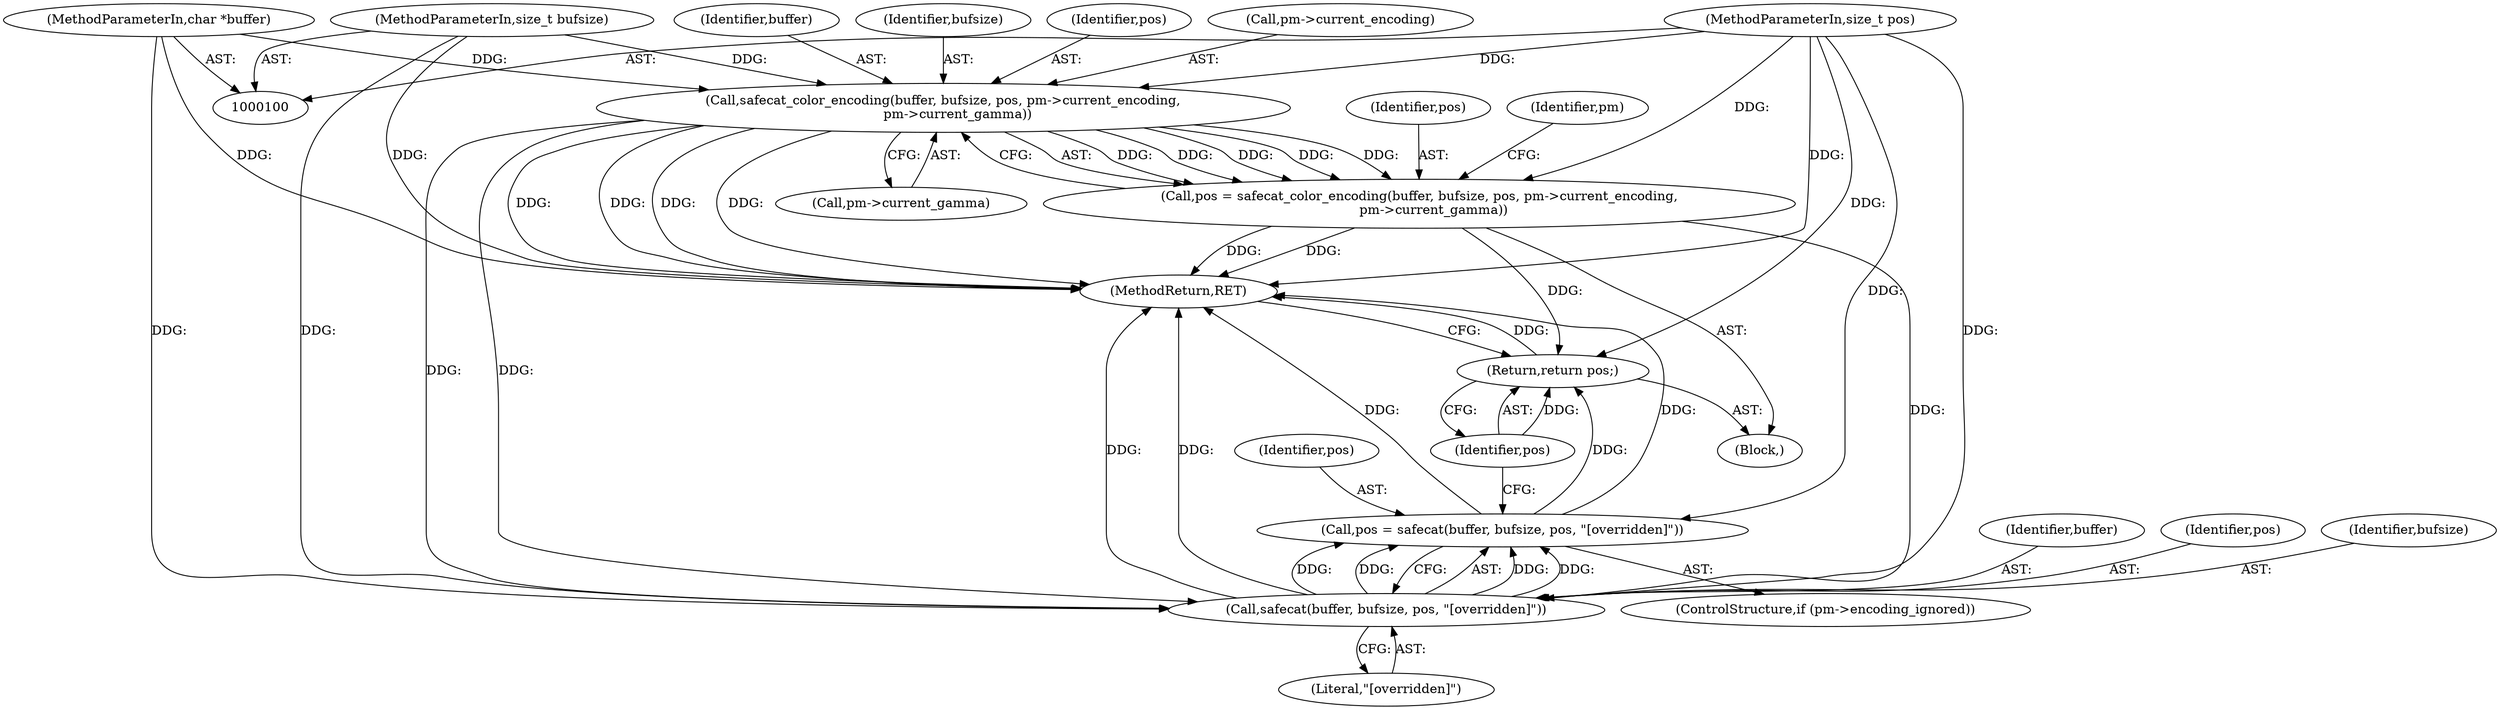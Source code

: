 digraph "0_Android_9d4853418ab2f754c2b63e091c29c5529b8b86ca_125@pointer" {
"1000108" [label="(Call,safecat_color_encoding(buffer, bufsize, pos, pm->current_encoding,\n       pm->current_gamma))"];
"1000101" [label="(MethodParameterIn,char *buffer)"];
"1000102" [label="(MethodParameterIn,size_t bufsize)"];
"1000103" [label="(MethodParameterIn,size_t pos)"];
"1000106" [label="(Call,pos = safecat_color_encoding(buffer, bufsize, pos, pm->current_encoding,\n       pm->current_gamma))"];
"1000124" [label="(Call,safecat(buffer, bufsize, pos, \"[overridden]\"))"];
"1000122" [label="(Call,pos = safecat(buffer, bufsize, pos, \"[overridden]\"))"];
"1000129" [label="(Return,return pos;)"];
"1000124" [label="(Call,safecat(buffer, bufsize, pos, \"[overridden]\"))"];
"1000125" [label="(Identifier,buffer)"];
"1000130" [label="(Identifier,pos)"];
"1000111" [label="(Identifier,pos)"];
"1000122" [label="(Call,pos = safecat(buffer, bufsize, pos, \"[overridden]\"))"];
"1000112" [label="(Call,pm->current_encoding)"];
"1000107" [label="(Identifier,pos)"];
"1000127" [label="(Identifier,pos)"];
"1000105" [label="(Block,)"];
"1000108" [label="(Call,safecat_color_encoding(buffer, bufsize, pos, pm->current_encoding,\n       pm->current_gamma))"];
"1000126" [label="(Identifier,bufsize)"];
"1000101" [label="(MethodParameterIn,char *buffer)"];
"1000115" [label="(Call,pm->current_gamma)"];
"1000128" [label="(Literal,\"[overridden]\")"];
"1000106" [label="(Call,pos = safecat_color_encoding(buffer, bufsize, pos, pm->current_encoding,\n       pm->current_gamma))"];
"1000118" [label="(ControlStructure,if (pm->encoding_ignored))"];
"1000103" [label="(MethodParameterIn,size_t pos)"];
"1000120" [label="(Identifier,pm)"];
"1000131" [label="(MethodReturn,RET)"];
"1000109" [label="(Identifier,buffer)"];
"1000102" [label="(MethodParameterIn,size_t bufsize)"];
"1000123" [label="(Identifier,pos)"];
"1000129" [label="(Return,return pos;)"];
"1000110" [label="(Identifier,bufsize)"];
"1000108" -> "1000106"  [label="AST: "];
"1000108" -> "1000115"  [label="CFG: "];
"1000109" -> "1000108"  [label="AST: "];
"1000110" -> "1000108"  [label="AST: "];
"1000111" -> "1000108"  [label="AST: "];
"1000112" -> "1000108"  [label="AST: "];
"1000115" -> "1000108"  [label="AST: "];
"1000106" -> "1000108"  [label="CFG: "];
"1000108" -> "1000131"  [label="DDG: "];
"1000108" -> "1000131"  [label="DDG: "];
"1000108" -> "1000131"  [label="DDG: "];
"1000108" -> "1000131"  [label="DDG: "];
"1000108" -> "1000106"  [label="DDG: "];
"1000108" -> "1000106"  [label="DDG: "];
"1000108" -> "1000106"  [label="DDG: "];
"1000108" -> "1000106"  [label="DDG: "];
"1000108" -> "1000106"  [label="DDG: "];
"1000101" -> "1000108"  [label="DDG: "];
"1000102" -> "1000108"  [label="DDG: "];
"1000103" -> "1000108"  [label="DDG: "];
"1000108" -> "1000124"  [label="DDG: "];
"1000108" -> "1000124"  [label="DDG: "];
"1000101" -> "1000100"  [label="AST: "];
"1000101" -> "1000131"  [label="DDG: "];
"1000101" -> "1000124"  [label="DDG: "];
"1000102" -> "1000100"  [label="AST: "];
"1000102" -> "1000131"  [label="DDG: "];
"1000102" -> "1000124"  [label="DDG: "];
"1000103" -> "1000100"  [label="AST: "];
"1000103" -> "1000131"  [label="DDG: "];
"1000103" -> "1000106"  [label="DDG: "];
"1000103" -> "1000122"  [label="DDG: "];
"1000103" -> "1000124"  [label="DDG: "];
"1000103" -> "1000129"  [label="DDG: "];
"1000106" -> "1000105"  [label="AST: "];
"1000107" -> "1000106"  [label="AST: "];
"1000120" -> "1000106"  [label="CFG: "];
"1000106" -> "1000131"  [label="DDG: "];
"1000106" -> "1000131"  [label="DDG: "];
"1000106" -> "1000124"  [label="DDG: "];
"1000106" -> "1000129"  [label="DDG: "];
"1000124" -> "1000122"  [label="AST: "];
"1000124" -> "1000128"  [label="CFG: "];
"1000125" -> "1000124"  [label="AST: "];
"1000126" -> "1000124"  [label="AST: "];
"1000127" -> "1000124"  [label="AST: "];
"1000128" -> "1000124"  [label="AST: "];
"1000122" -> "1000124"  [label="CFG: "];
"1000124" -> "1000131"  [label="DDG: "];
"1000124" -> "1000131"  [label="DDG: "];
"1000124" -> "1000122"  [label="DDG: "];
"1000124" -> "1000122"  [label="DDG: "];
"1000124" -> "1000122"  [label="DDG: "];
"1000124" -> "1000122"  [label="DDG: "];
"1000122" -> "1000118"  [label="AST: "];
"1000123" -> "1000122"  [label="AST: "];
"1000130" -> "1000122"  [label="CFG: "];
"1000122" -> "1000131"  [label="DDG: "];
"1000122" -> "1000131"  [label="DDG: "];
"1000122" -> "1000129"  [label="DDG: "];
"1000129" -> "1000105"  [label="AST: "];
"1000129" -> "1000130"  [label="CFG: "];
"1000130" -> "1000129"  [label="AST: "];
"1000131" -> "1000129"  [label="CFG: "];
"1000129" -> "1000131"  [label="DDG: "];
"1000130" -> "1000129"  [label="DDG: "];
}
